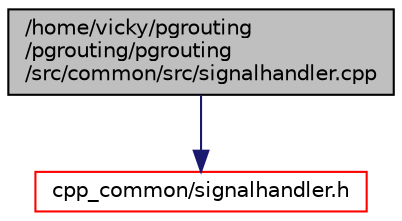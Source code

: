 digraph "/home/vicky/pgrouting/pgrouting/pgrouting/src/common/src/signalhandler.cpp"
{
  edge [fontname="Helvetica",fontsize="10",labelfontname="Helvetica",labelfontsize="10"];
  node [fontname="Helvetica",fontsize="10",shape=record];
  Node1 [label="/home/vicky/pgrouting\l/pgrouting/pgrouting\l/src/common/src/signalhandler.cpp",height=0.2,width=0.4,color="black", fillcolor="grey75", style="filled" fontcolor="black"];
  Node1 -> Node2 [color="midnightblue",fontsize="10",style="solid",fontname="Helvetica"];
  Node2 [label="cpp_common/signalhandler.h",height=0.2,width=0.4,color="red", fillcolor="white", style="filled",URL="$signalhandler_8h.html"];
}
